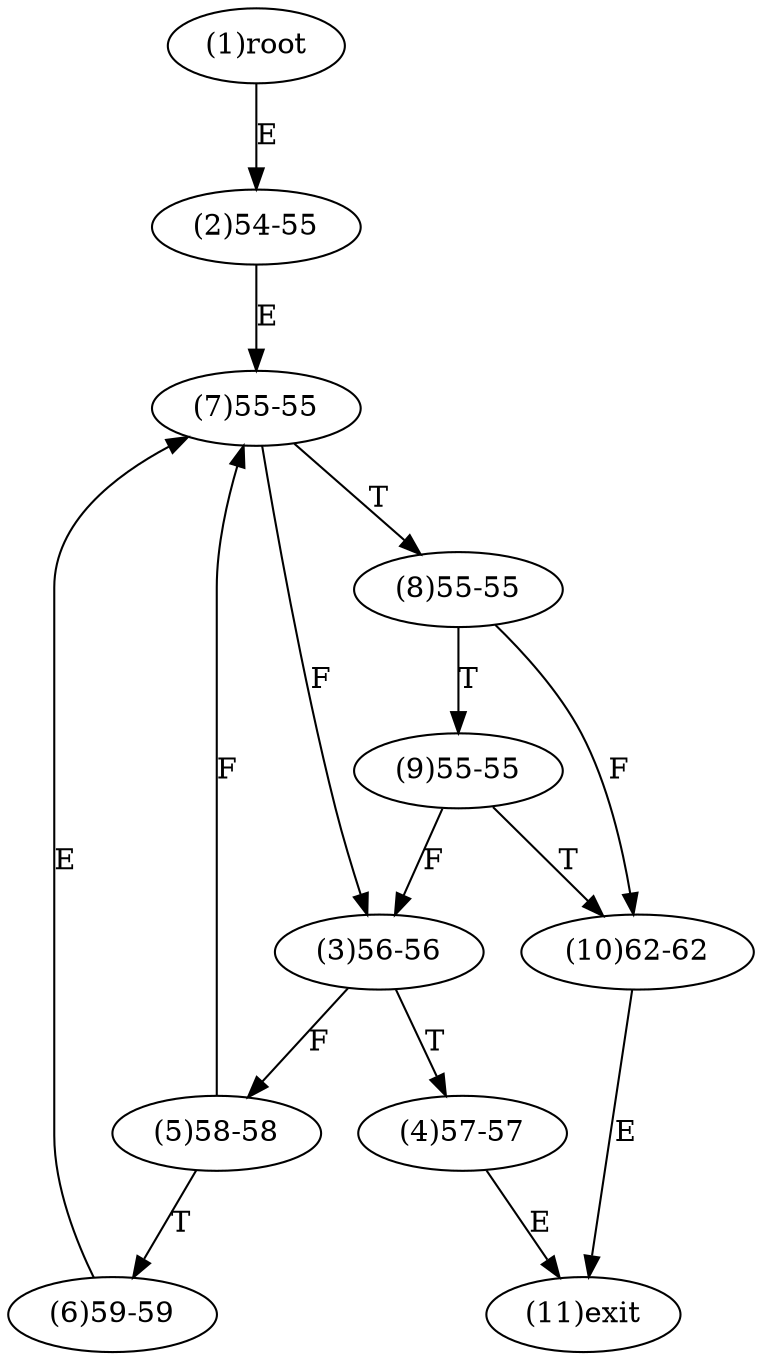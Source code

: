 digraph "" { 
1[ label="(1)root"];
2[ label="(2)54-55"];
3[ label="(3)56-56"];
4[ label="(4)57-57"];
5[ label="(5)58-58"];
6[ label="(6)59-59"];
7[ label="(7)55-55"];
8[ label="(8)55-55"];
9[ label="(9)55-55"];
10[ label="(10)62-62"];
11[ label="(11)exit"];
1->2[ label="E"];
2->7[ label="E"];
3->5[ label="F"];
3->4[ label="T"];
4->11[ label="E"];
5->7[ label="F"];
5->6[ label="T"];
6->7[ label="E"];
7->3[ label="F"];
7->8[ label="T"];
8->10[ label="F"];
8->9[ label="T"];
9->3[ label="F"];
9->10[ label="T"];
10->11[ label="E"];
}
